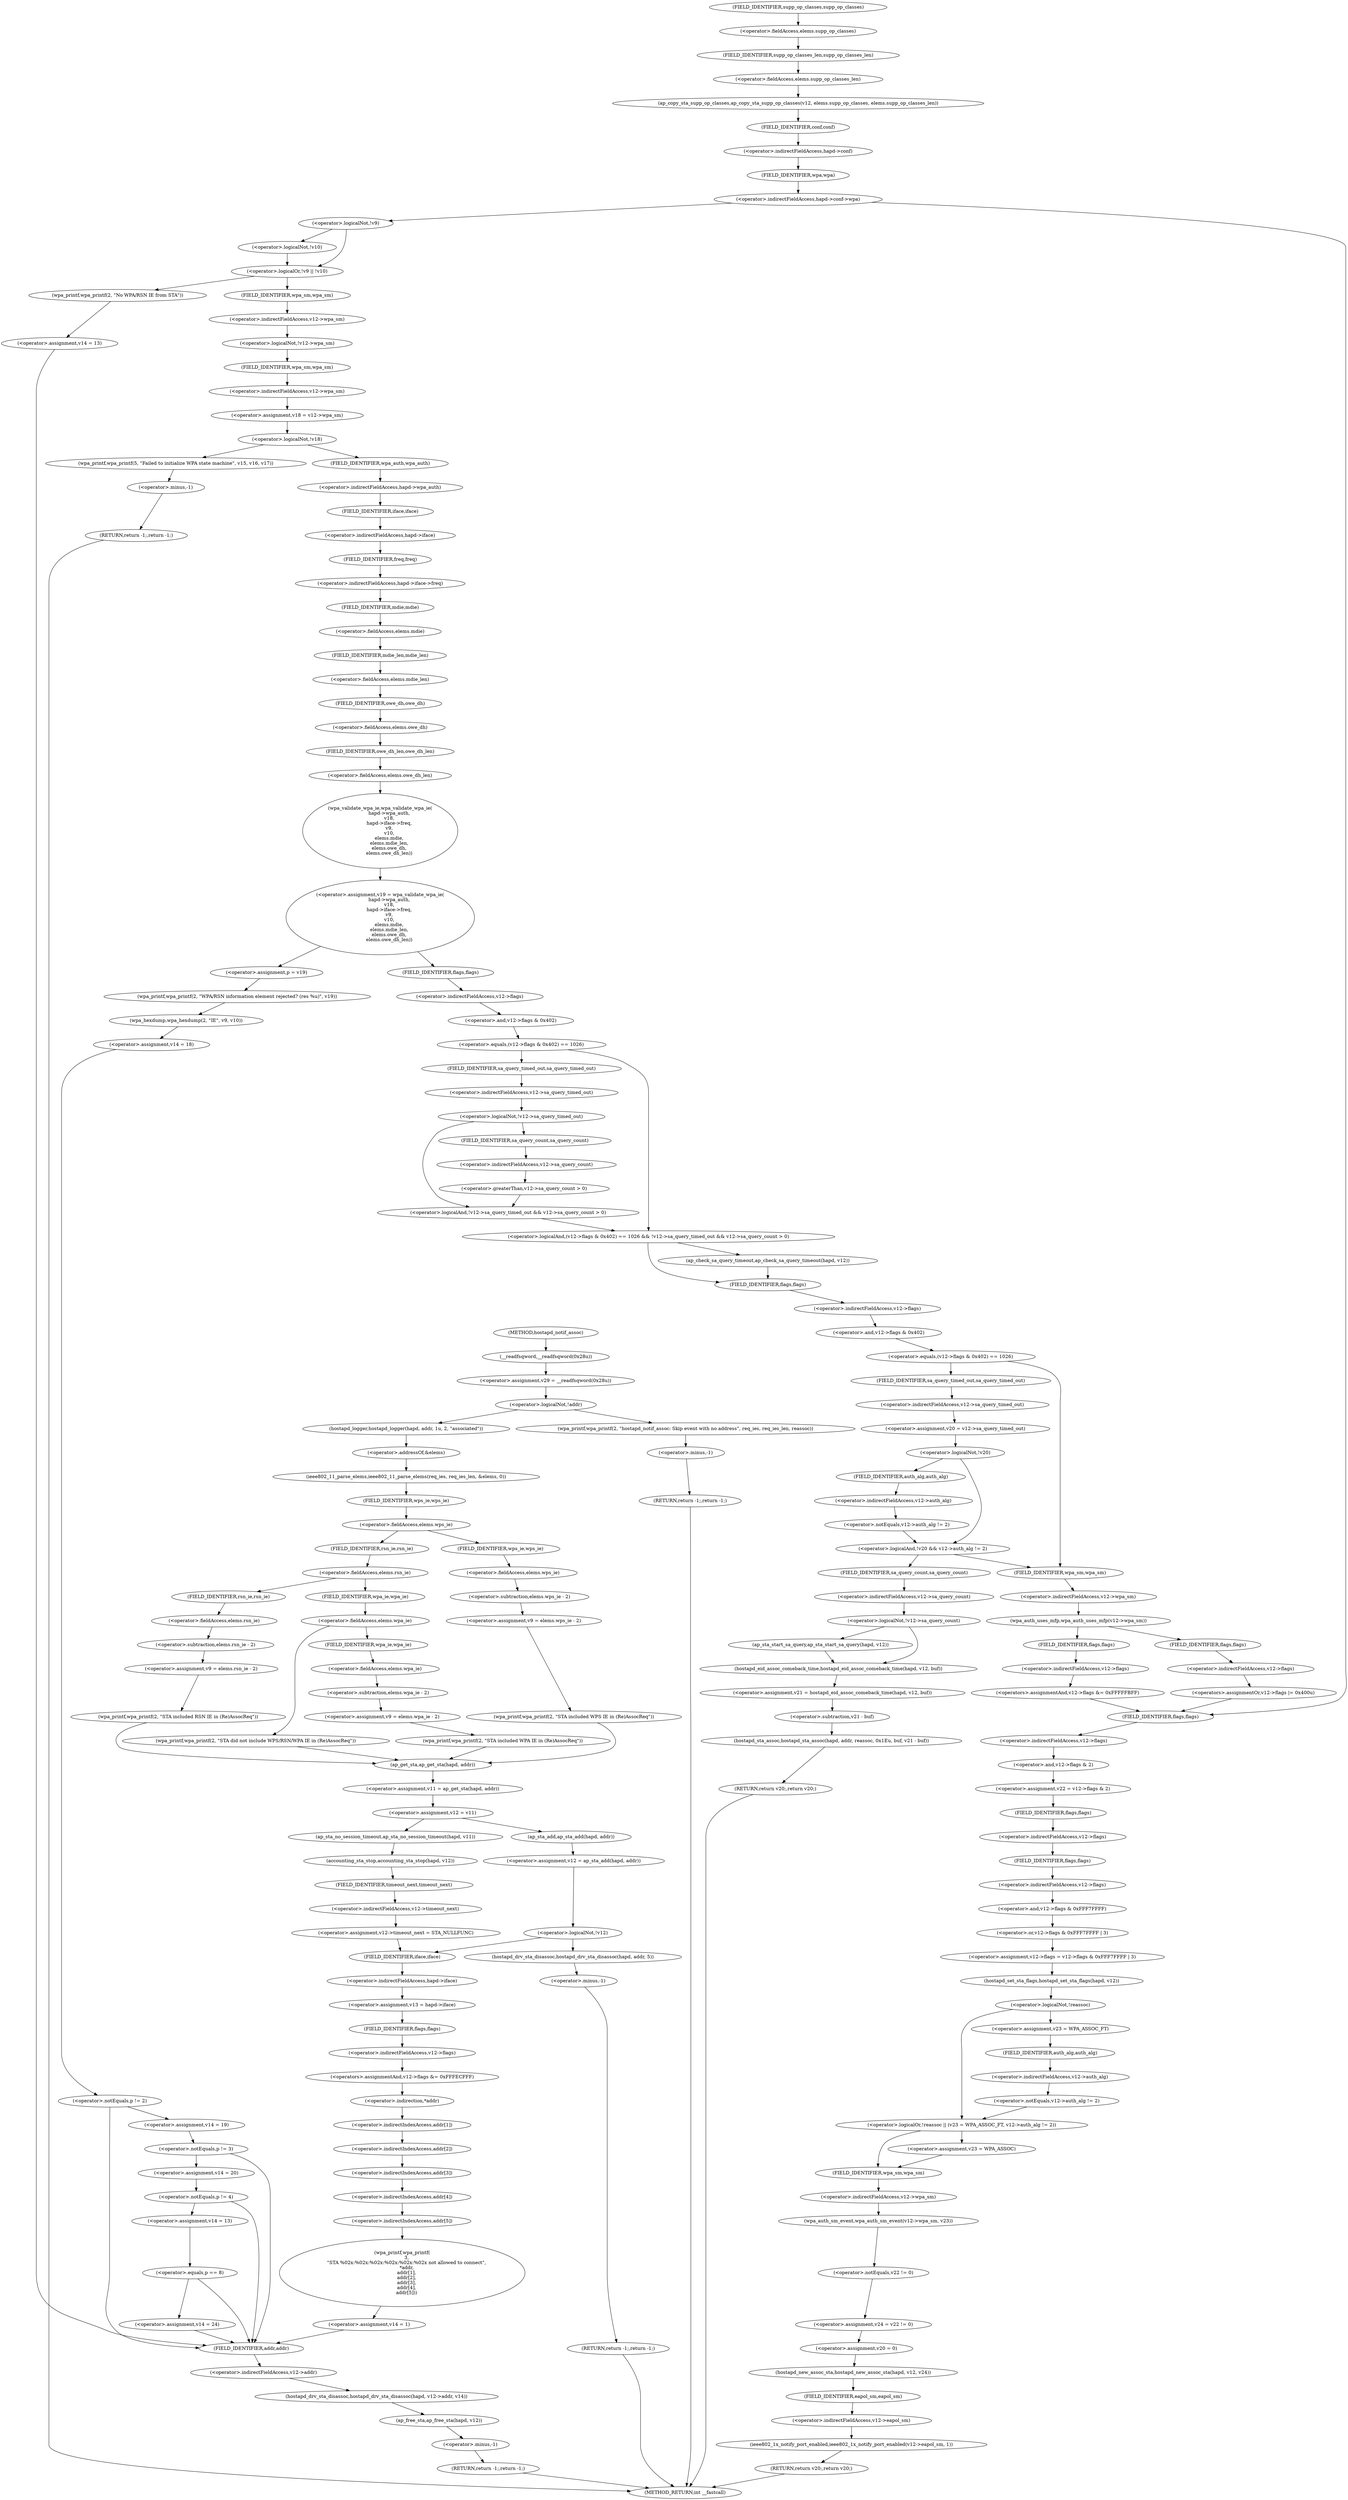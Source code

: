 digraph hostapd_notif_assoc {  
"1000148" [label = "(<operator>.assignment,v29 = __readfsqword(0x28u))" ]
"1000150" [label = "(__readfsqword,__readfsqword(0x28u))" ]
"1000153" [label = "(<operator>.logicalNot,!addr)" ]
"1000156" [label = "(wpa_printf,wpa_printf(2, \"hostapd_notif_assoc: Skip event with no address\", req_ies, req_ies_len, reassoc))" ]
"1000162" [label = "(RETURN,return -1;,return -1;)" ]
"1000163" [label = "(<operator>.minus,-1)" ]
"1000165" [label = "(hostapd_logger,hostapd_logger(hapd, addr, 1u, 2, \"associated\"))" ]
"1000171" [label = "(ieee802_11_parse_elems,ieee802_11_parse_elems(req_ies, req_ies_len, &elems, 0))" ]
"1000174" [label = "(<operator>.addressOf,&elems)" ]
"1000178" [label = "(<operator>.fieldAccess,elems.wps_ie)" ]
"1000180" [label = "(FIELD_IDENTIFIER,wps_ie,wps_ie)" ]
"1000182" [label = "(<operator>.assignment,v9 = elems.wps_ie - 2)" ]
"1000184" [label = "(<operator>.subtraction,elems.wps_ie - 2)" ]
"1000185" [label = "(<operator>.fieldAccess,elems.wps_ie)" ]
"1000187" [label = "(FIELD_IDENTIFIER,wps_ie,wps_ie)" ]
"1000190" [label = "(wpa_printf,wpa_printf(2, \"STA included WPS IE in (Re)AssocReq\"))" ]
"1000195" [label = "(<operator>.fieldAccess,elems.rsn_ie)" ]
"1000197" [label = "(FIELD_IDENTIFIER,rsn_ie,rsn_ie)" ]
"1000199" [label = "(<operator>.assignment,v9 = elems.rsn_ie - 2)" ]
"1000201" [label = "(<operator>.subtraction,elems.rsn_ie - 2)" ]
"1000202" [label = "(<operator>.fieldAccess,elems.rsn_ie)" ]
"1000204" [label = "(FIELD_IDENTIFIER,rsn_ie,rsn_ie)" ]
"1000207" [label = "(wpa_printf,wpa_printf(2, \"STA included RSN IE in (Re)AssocReq\"))" ]
"1000212" [label = "(<operator>.fieldAccess,elems.wpa_ie)" ]
"1000214" [label = "(FIELD_IDENTIFIER,wpa_ie,wpa_ie)" ]
"1000216" [label = "(<operator>.assignment,v9 = elems.wpa_ie - 2)" ]
"1000218" [label = "(<operator>.subtraction,elems.wpa_ie - 2)" ]
"1000219" [label = "(<operator>.fieldAccess,elems.wpa_ie)" ]
"1000221" [label = "(FIELD_IDENTIFIER,wpa_ie,wpa_ie)" ]
"1000224" [label = "(wpa_printf,wpa_printf(2, \"STA included WPA IE in (Re)AssocReq\"))" ]
"1000231" [label = "(wpa_printf,wpa_printf(2, \"STA did not include WPS/RSN/WPA IE in (Re)AssocReq\"))" ]
"1000234" [label = "(<operator>.assignment,v11 = ap_get_sta(hapd, addr))" ]
"1000236" [label = "(ap_get_sta,ap_get_sta(hapd, addr))" ]
"1000239" [label = "(<operator>.assignment,v12 = v11)" ]
"1000245" [label = "(ap_sta_no_session_timeout,ap_sta_no_session_timeout(hapd, v11))" ]
"1000248" [label = "(accounting_sta_stop,accounting_sta_stop(hapd, v12))" ]
"1000251" [label = "(<operator>.assignment,v12->timeout_next = STA_NULLFUNC)" ]
"1000252" [label = "(<operator>.indirectFieldAccess,v12->timeout_next)" ]
"1000254" [label = "(FIELD_IDENTIFIER,timeout_next,timeout_next)" ]
"1000258" [label = "(<operator>.assignment,v12 = ap_sta_add(hapd, addr))" ]
"1000260" [label = "(ap_sta_add,ap_sta_add(hapd, addr))" ]
"1000264" [label = "(<operator>.logicalNot,!v12)" ]
"1000267" [label = "(hostapd_drv_sta_disassoc,hostapd_drv_sta_disassoc(hapd, addr, 5))" ]
"1000271" [label = "(RETURN,return -1;,return -1;)" ]
"1000272" [label = "(<operator>.minus,-1)" ]
"1000274" [label = "(<operator>.assignment,v13 = hapd->iface)" ]
"1000276" [label = "(<operator>.indirectFieldAccess,hapd->iface)" ]
"1000278" [label = "(FIELD_IDENTIFIER,iface,iface)" ]
"1000279" [label = "(<operators>.assignmentAnd,v12->flags &= 0xFFFECFFF)" ]
"1000280" [label = "(<operator>.indirectFieldAccess,v12->flags)" ]
"1000282" [label = "(FIELD_IDENTIFIER,flags,flags)" ]
"1000285" [label = "(wpa_printf,wpa_printf(\n      3,\n      \"STA %02x:%02x:%02x:%02x:%02x:%02x not allowed to connect\",\n      *addr,\n      addr[1],\n      addr[2],\n      addr[3],\n      addr[4],\n      addr[5]))" ]
"1000288" [label = "(<operator>.indirection,*addr)" ]
"1000290" [label = "(<operator>.indirectIndexAccess,addr[1])" ]
"1000293" [label = "(<operator>.indirectIndexAccess,addr[2])" ]
"1000296" [label = "(<operator>.indirectIndexAccess,addr[3])" ]
"1000299" [label = "(<operator>.indirectIndexAccess,addr[4])" ]
"1000302" [label = "(<operator>.indirectIndexAccess,addr[5])" ]
"1000305" [label = "(<operator>.assignment,v14 = 1)" ]
"1000309" [label = "(hostapd_drv_sta_disassoc,hostapd_drv_sta_disassoc(hapd, v12->addr, v14))" ]
"1000311" [label = "(<operator>.indirectFieldAccess,v12->addr)" ]
"1000313" [label = "(FIELD_IDENTIFIER,addr,addr)" ]
"1000315" [label = "(ap_free_sta,ap_free_sta(hapd, v12))" ]
"1000318" [label = "(RETURN,return -1;,return -1;)" ]
"1000319" [label = "(<operator>.minus,-1)" ]
"1000321" [label = "(ap_copy_sta_supp_op_classes,ap_copy_sta_supp_op_classes(v12, elems.supp_op_classes, elems.supp_op_classes_len))" ]
"1000323" [label = "(<operator>.fieldAccess,elems.supp_op_classes)" ]
"1000325" [label = "(FIELD_IDENTIFIER,supp_op_classes,supp_op_classes)" ]
"1000326" [label = "(<operator>.fieldAccess,elems.supp_op_classes_len)" ]
"1000328" [label = "(FIELD_IDENTIFIER,supp_op_classes_len,supp_op_classes_len)" ]
"1000330" [label = "(<operator>.indirectFieldAccess,hapd->conf->wpa)" ]
"1000331" [label = "(<operator>.indirectFieldAccess,hapd->conf)" ]
"1000333" [label = "(FIELD_IDENTIFIER,conf,conf)" ]
"1000334" [label = "(FIELD_IDENTIFIER,wpa,wpa)" ]
"1000337" [label = "(<operator>.logicalOr,!v9 || !v10)" ]
"1000338" [label = "(<operator>.logicalNot,!v9)" ]
"1000340" [label = "(<operator>.logicalNot,!v10)" ]
"1000343" [label = "(wpa_printf,wpa_printf(2, \"No WPA/RSN IE from STA\"))" ]
"1000346" [label = "(<operator>.assignment,v14 = 13)" ]
"1000351" [label = "(<operator>.logicalNot,!v12->wpa_sm)" ]
"1000352" [label = "(<operator>.indirectFieldAccess,v12->wpa_sm)" ]
"1000354" [label = "(FIELD_IDENTIFIER,wpa_sm,wpa_sm)" ]
"1000355" [label = "(<operator>.assignment,v18 = v12->wpa_sm)" ]
"1000357" [label = "(<operator>.indirectFieldAccess,v12->wpa_sm)" ]
"1000359" [label = "(FIELD_IDENTIFIER,wpa_sm,wpa_sm)" ]
"1000361" [label = "(<operator>.logicalNot,!v18)" ]
"1000364" [label = "(wpa_printf,wpa_printf(5, \"Failed to initialize WPA state machine\", v15, v16, v17))" ]
"1000370" [label = "(RETURN,return -1;,return -1;)" ]
"1000371" [label = "(<operator>.minus,-1)" ]
"1000373" [label = "(<operator>.assignment,v19 = wpa_validate_wpa_ie(\n            hapd->wpa_auth,\n            v18,\n            hapd->iface->freq,\n            v9,\n            v10,\n            elems.mdie,\n            elems.mdie_len,\n            elems.owe_dh,\n            elems.owe_dh_len))" ]
"1000375" [label = "(wpa_validate_wpa_ie,wpa_validate_wpa_ie(\n            hapd->wpa_auth,\n            v18,\n            hapd->iface->freq,\n            v9,\n            v10,\n            elems.mdie,\n            elems.mdie_len,\n            elems.owe_dh,\n            elems.owe_dh_len))" ]
"1000376" [label = "(<operator>.indirectFieldAccess,hapd->wpa_auth)" ]
"1000378" [label = "(FIELD_IDENTIFIER,wpa_auth,wpa_auth)" ]
"1000380" [label = "(<operator>.indirectFieldAccess,hapd->iface->freq)" ]
"1000381" [label = "(<operator>.indirectFieldAccess,hapd->iface)" ]
"1000383" [label = "(FIELD_IDENTIFIER,iface,iface)" ]
"1000384" [label = "(FIELD_IDENTIFIER,freq,freq)" ]
"1000387" [label = "(<operator>.fieldAccess,elems.mdie)" ]
"1000389" [label = "(FIELD_IDENTIFIER,mdie,mdie)" ]
"1000390" [label = "(<operator>.fieldAccess,elems.mdie_len)" ]
"1000392" [label = "(FIELD_IDENTIFIER,mdie_len,mdie_len)" ]
"1000393" [label = "(<operator>.fieldAccess,elems.owe_dh)" ]
"1000395" [label = "(FIELD_IDENTIFIER,owe_dh,owe_dh)" ]
"1000396" [label = "(<operator>.fieldAccess,elems.owe_dh_len)" ]
"1000398" [label = "(FIELD_IDENTIFIER,owe_dh_len,owe_dh_len)" ]
"1000402" [label = "(<operator>.assignment,p = v19)" ]
"1000405" [label = "(wpa_printf,wpa_printf(2, \"WPA/RSN information element rejected? (res %u)\", v19))" ]
"1000409" [label = "(wpa_hexdump,wpa_hexdump(2, \"IE\", v9, v10))" ]
"1000414" [label = "(<operator>.assignment,v14 = 18)" ]
"1000418" [label = "(<operator>.notEquals,p != 2)" ]
"1000422" [label = "(<operator>.assignment,v14 = 19)" ]
"1000426" [label = "(<operator>.notEquals,p != 3)" ]
"1000430" [label = "(<operator>.assignment,v14 = 20)" ]
"1000434" [label = "(<operator>.notEquals,p != 4)" ]
"1000438" [label = "(<operator>.assignment,v14 = 13)" ]
"1000442" [label = "(<operator>.equals,p == 8)" ]
"1000445" [label = "(<operator>.assignment,v14 = 24)" ]
"1000450" [label = "(<operator>.logicalAnd,(v12->flags & 0x402) == 1026 && !v12->sa_query_timed_out && v12->sa_query_count > 0)" ]
"1000451" [label = "(<operator>.equals,(v12->flags & 0x402) == 1026)" ]
"1000452" [label = "(<operator>.and,v12->flags & 0x402)" ]
"1000453" [label = "(<operator>.indirectFieldAccess,v12->flags)" ]
"1000455" [label = "(FIELD_IDENTIFIER,flags,flags)" ]
"1000458" [label = "(<operator>.logicalAnd,!v12->sa_query_timed_out && v12->sa_query_count > 0)" ]
"1000459" [label = "(<operator>.logicalNot,!v12->sa_query_timed_out)" ]
"1000460" [label = "(<operator>.indirectFieldAccess,v12->sa_query_timed_out)" ]
"1000462" [label = "(FIELD_IDENTIFIER,sa_query_timed_out,sa_query_timed_out)" ]
"1000463" [label = "(<operator>.greaterThan,v12->sa_query_count > 0)" ]
"1000464" [label = "(<operator>.indirectFieldAccess,v12->sa_query_count)" ]
"1000466" [label = "(FIELD_IDENTIFIER,sa_query_count,sa_query_count)" ]
"1000468" [label = "(ap_check_sa_query_timeout,ap_check_sa_query_timeout(hapd, v12))" ]
"1000472" [label = "(<operator>.equals,(v12->flags & 0x402) == 1026)" ]
"1000473" [label = "(<operator>.and,v12->flags & 0x402)" ]
"1000474" [label = "(<operator>.indirectFieldAccess,v12->flags)" ]
"1000476" [label = "(FIELD_IDENTIFIER,flags,flags)" ]
"1000480" [label = "(<operator>.assignment,v20 = v12->sa_query_timed_out)" ]
"1000482" [label = "(<operator>.indirectFieldAccess,v12->sa_query_timed_out)" ]
"1000484" [label = "(FIELD_IDENTIFIER,sa_query_timed_out,sa_query_timed_out)" ]
"1000486" [label = "(<operator>.logicalAnd,!v20 && v12->auth_alg != 2)" ]
"1000487" [label = "(<operator>.logicalNot,!v20)" ]
"1000489" [label = "(<operator>.notEquals,v12->auth_alg != 2)" ]
"1000490" [label = "(<operator>.indirectFieldAccess,v12->auth_alg)" ]
"1000492" [label = "(FIELD_IDENTIFIER,auth_alg,auth_alg)" ]
"1000496" [label = "(<operator>.logicalNot,!v12->sa_query_count)" ]
"1000497" [label = "(<operator>.indirectFieldAccess,v12->sa_query_count)" ]
"1000499" [label = "(FIELD_IDENTIFIER,sa_query_count,sa_query_count)" ]
"1000500" [label = "(ap_sta_start_sa_query,ap_sta_start_sa_query(hapd, v12))" ]
"1000503" [label = "(<operator>.assignment,v21 = hostapd_eid_assoc_comeback_time(hapd, v12, buf))" ]
"1000505" [label = "(hostapd_eid_assoc_comeback_time,hostapd_eid_assoc_comeback_time(hapd, v12, buf))" ]
"1000509" [label = "(hostapd_sta_assoc,hostapd_sta_assoc(hapd, addr, reassoc, 0x1Eu, buf, v21 - buf))" ]
"1000515" [label = "(<operator>.subtraction,v21 - buf)" ]
"1000518" [label = "(RETURN,return v20;,return v20;)" ]
"1000521" [label = "(wpa_auth_uses_mfp,wpa_auth_uses_mfp(v12->wpa_sm))" ]
"1000522" [label = "(<operator>.indirectFieldAccess,v12->wpa_sm)" ]
"1000524" [label = "(FIELD_IDENTIFIER,wpa_sm,wpa_sm)" ]
"1000525" [label = "(<operators>.assignmentOr,v12->flags |= 0x400u)" ]
"1000526" [label = "(<operator>.indirectFieldAccess,v12->flags)" ]
"1000528" [label = "(FIELD_IDENTIFIER,flags,flags)" ]
"1000531" [label = "(<operators>.assignmentAnd,v12->flags &= 0xFFFFFBFF)" ]
"1000532" [label = "(<operator>.indirectFieldAccess,v12->flags)" ]
"1000534" [label = "(FIELD_IDENTIFIER,flags,flags)" ]
"1000536" [label = "(<operator>.assignment,v22 = v12->flags & 2)" ]
"1000538" [label = "(<operator>.and,v12->flags & 2)" ]
"1000539" [label = "(<operator>.indirectFieldAccess,v12->flags)" ]
"1000541" [label = "(FIELD_IDENTIFIER,flags,flags)" ]
"1000543" [label = "(<operator>.assignment,v12->flags = v12->flags & 0xFFF7FFFF | 3)" ]
"1000544" [label = "(<operator>.indirectFieldAccess,v12->flags)" ]
"1000546" [label = "(FIELD_IDENTIFIER,flags,flags)" ]
"1000547" [label = "(<operator>.or,v12->flags & 0xFFF7FFFF | 3)" ]
"1000548" [label = "(<operator>.and,v12->flags & 0xFFF7FFFF)" ]
"1000549" [label = "(<operator>.indirectFieldAccess,v12->flags)" ]
"1000551" [label = "(FIELD_IDENTIFIER,flags,flags)" ]
"1000554" [label = "(hostapd_set_sta_flags,hostapd_set_sta_flags(hapd, v12))" ]
"1000558" [label = "(<operator>.logicalOr,!reassoc || (v23 = WPA_ASSOC_FT, v12->auth_alg != 2))" ]
"1000559" [label = "(<operator>.logicalNot,!reassoc)" ]
"1000562" [label = "(<operator>.assignment,v23 = WPA_ASSOC_FT)" ]
"1000565" [label = "(<operator>.notEquals,v12->auth_alg != 2)" ]
"1000566" [label = "(<operator>.indirectFieldAccess,v12->auth_alg)" ]
"1000568" [label = "(FIELD_IDENTIFIER,auth_alg,auth_alg)" ]
"1000570" [label = "(<operator>.assignment,v23 = WPA_ASSOC)" ]
"1000573" [label = "(wpa_auth_sm_event,wpa_auth_sm_event(v12->wpa_sm, v23))" ]
"1000574" [label = "(<operator>.indirectFieldAccess,v12->wpa_sm)" ]
"1000576" [label = "(FIELD_IDENTIFIER,wpa_sm,wpa_sm)" ]
"1000578" [label = "(<operator>.assignment,v24 = v22 != 0)" ]
"1000580" [label = "(<operator>.notEquals,v22 != 0)" ]
"1000583" [label = "(<operator>.assignment,v20 = 0)" ]
"1000586" [label = "(hostapd_new_assoc_sta,hostapd_new_assoc_sta(hapd, v12, v24))" ]
"1000590" [label = "(ieee802_1x_notify_port_enabled,ieee802_1x_notify_port_enabled(v12->eapol_sm, 1))" ]
"1000591" [label = "(<operator>.indirectFieldAccess,v12->eapol_sm)" ]
"1000593" [label = "(FIELD_IDENTIFIER,eapol_sm,eapol_sm)" ]
"1000595" [label = "(RETURN,return v20;,return v20;)" ]
"1000121" [label = "(METHOD,hostapd_notif_assoc)" ]
"1000597" [label = "(METHOD_RETURN,int __fastcall)" ]
  "1000148" -> "1000153" 
  "1000150" -> "1000148" 
  "1000153" -> "1000156" 
  "1000153" -> "1000165" 
  "1000156" -> "1000163" 
  "1000162" -> "1000597" 
  "1000163" -> "1000162" 
  "1000165" -> "1000174" 
  "1000171" -> "1000180" 
  "1000174" -> "1000171" 
  "1000178" -> "1000187" 
  "1000178" -> "1000197" 
  "1000180" -> "1000178" 
  "1000182" -> "1000190" 
  "1000184" -> "1000182" 
  "1000185" -> "1000184" 
  "1000187" -> "1000185" 
  "1000190" -> "1000236" 
  "1000195" -> "1000204" 
  "1000195" -> "1000214" 
  "1000197" -> "1000195" 
  "1000199" -> "1000207" 
  "1000201" -> "1000199" 
  "1000202" -> "1000201" 
  "1000204" -> "1000202" 
  "1000207" -> "1000236" 
  "1000212" -> "1000221" 
  "1000212" -> "1000231" 
  "1000214" -> "1000212" 
  "1000216" -> "1000224" 
  "1000218" -> "1000216" 
  "1000219" -> "1000218" 
  "1000221" -> "1000219" 
  "1000224" -> "1000236" 
  "1000231" -> "1000236" 
  "1000234" -> "1000239" 
  "1000236" -> "1000234" 
  "1000239" -> "1000245" 
  "1000239" -> "1000260" 
  "1000245" -> "1000248" 
  "1000248" -> "1000254" 
  "1000251" -> "1000278" 
  "1000252" -> "1000251" 
  "1000254" -> "1000252" 
  "1000258" -> "1000264" 
  "1000260" -> "1000258" 
  "1000264" -> "1000267" 
  "1000264" -> "1000278" 
  "1000267" -> "1000272" 
  "1000271" -> "1000597" 
  "1000272" -> "1000271" 
  "1000274" -> "1000282" 
  "1000276" -> "1000274" 
  "1000278" -> "1000276" 
  "1000279" -> "1000288" 
  "1000280" -> "1000279" 
  "1000282" -> "1000280" 
  "1000285" -> "1000305" 
  "1000288" -> "1000290" 
  "1000290" -> "1000293" 
  "1000293" -> "1000296" 
  "1000296" -> "1000299" 
  "1000299" -> "1000302" 
  "1000302" -> "1000285" 
  "1000305" -> "1000313" 
  "1000309" -> "1000315" 
  "1000311" -> "1000309" 
  "1000313" -> "1000311" 
  "1000315" -> "1000319" 
  "1000318" -> "1000597" 
  "1000319" -> "1000318" 
  "1000321" -> "1000333" 
  "1000323" -> "1000328" 
  "1000325" -> "1000323" 
  "1000326" -> "1000321" 
  "1000328" -> "1000326" 
  "1000330" -> "1000338" 
  "1000330" -> "1000541" 
  "1000331" -> "1000334" 
  "1000333" -> "1000331" 
  "1000334" -> "1000330" 
  "1000337" -> "1000343" 
  "1000337" -> "1000354" 
  "1000338" -> "1000337" 
  "1000338" -> "1000340" 
  "1000340" -> "1000337" 
  "1000343" -> "1000346" 
  "1000346" -> "1000313" 
  "1000351" -> "1000359" 
  "1000352" -> "1000351" 
  "1000354" -> "1000352" 
  "1000355" -> "1000361" 
  "1000357" -> "1000355" 
  "1000359" -> "1000357" 
  "1000361" -> "1000364" 
  "1000361" -> "1000378" 
  "1000364" -> "1000371" 
  "1000370" -> "1000597" 
  "1000371" -> "1000370" 
  "1000373" -> "1000402" 
  "1000373" -> "1000455" 
  "1000375" -> "1000373" 
  "1000376" -> "1000383" 
  "1000378" -> "1000376" 
  "1000380" -> "1000389" 
  "1000381" -> "1000384" 
  "1000383" -> "1000381" 
  "1000384" -> "1000380" 
  "1000387" -> "1000392" 
  "1000389" -> "1000387" 
  "1000390" -> "1000395" 
  "1000392" -> "1000390" 
  "1000393" -> "1000398" 
  "1000395" -> "1000393" 
  "1000396" -> "1000375" 
  "1000398" -> "1000396" 
  "1000402" -> "1000405" 
  "1000405" -> "1000409" 
  "1000409" -> "1000414" 
  "1000414" -> "1000418" 
  "1000418" -> "1000422" 
  "1000418" -> "1000313" 
  "1000422" -> "1000426" 
  "1000426" -> "1000430" 
  "1000426" -> "1000313" 
  "1000430" -> "1000434" 
  "1000434" -> "1000438" 
  "1000434" -> "1000313" 
  "1000438" -> "1000442" 
  "1000442" -> "1000445" 
  "1000442" -> "1000313" 
  "1000445" -> "1000313" 
  "1000450" -> "1000468" 
  "1000450" -> "1000476" 
  "1000451" -> "1000450" 
  "1000451" -> "1000462" 
  "1000452" -> "1000451" 
  "1000453" -> "1000452" 
  "1000455" -> "1000453" 
  "1000458" -> "1000450" 
  "1000459" -> "1000458" 
  "1000459" -> "1000466" 
  "1000460" -> "1000459" 
  "1000462" -> "1000460" 
  "1000463" -> "1000458" 
  "1000464" -> "1000463" 
  "1000466" -> "1000464" 
  "1000468" -> "1000476" 
  "1000472" -> "1000484" 
  "1000472" -> "1000524" 
  "1000473" -> "1000472" 
  "1000474" -> "1000473" 
  "1000476" -> "1000474" 
  "1000480" -> "1000487" 
  "1000482" -> "1000480" 
  "1000484" -> "1000482" 
  "1000486" -> "1000499" 
  "1000486" -> "1000524" 
  "1000487" -> "1000486" 
  "1000487" -> "1000492" 
  "1000489" -> "1000486" 
  "1000490" -> "1000489" 
  "1000492" -> "1000490" 
  "1000496" -> "1000500" 
  "1000496" -> "1000505" 
  "1000497" -> "1000496" 
  "1000499" -> "1000497" 
  "1000500" -> "1000505" 
  "1000503" -> "1000515" 
  "1000505" -> "1000503" 
  "1000509" -> "1000518" 
  "1000515" -> "1000509" 
  "1000518" -> "1000597" 
  "1000521" -> "1000528" 
  "1000521" -> "1000534" 
  "1000522" -> "1000521" 
  "1000524" -> "1000522" 
  "1000525" -> "1000541" 
  "1000526" -> "1000525" 
  "1000528" -> "1000526" 
  "1000531" -> "1000541" 
  "1000532" -> "1000531" 
  "1000534" -> "1000532" 
  "1000536" -> "1000546" 
  "1000538" -> "1000536" 
  "1000539" -> "1000538" 
  "1000541" -> "1000539" 
  "1000543" -> "1000554" 
  "1000544" -> "1000551" 
  "1000546" -> "1000544" 
  "1000547" -> "1000543" 
  "1000548" -> "1000547" 
  "1000549" -> "1000548" 
  "1000551" -> "1000549" 
  "1000554" -> "1000559" 
  "1000558" -> "1000570" 
  "1000558" -> "1000576" 
  "1000559" -> "1000558" 
  "1000559" -> "1000562" 
  "1000562" -> "1000568" 
  "1000565" -> "1000558" 
  "1000566" -> "1000565" 
  "1000568" -> "1000566" 
  "1000570" -> "1000576" 
  "1000573" -> "1000580" 
  "1000574" -> "1000573" 
  "1000576" -> "1000574" 
  "1000578" -> "1000583" 
  "1000580" -> "1000578" 
  "1000583" -> "1000586" 
  "1000586" -> "1000593" 
  "1000590" -> "1000595" 
  "1000591" -> "1000590" 
  "1000593" -> "1000591" 
  "1000595" -> "1000597" 
  "1000121" -> "1000150" 
}
